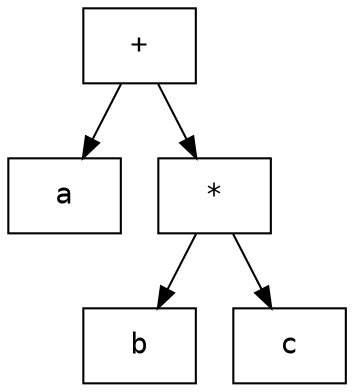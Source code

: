 digraph G {
  ordering="out"
  node [shape="rect", fontname="monospace"]
  edge [fontsize=10, fontname="monospace"]
  plus [label="+"]
  times [label="*"]
  plus -> a
  plus -> times
  times -> b
  times -> c
}
